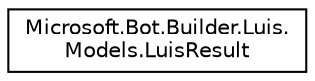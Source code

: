 digraph "Graphical Class Hierarchy"
{
  edge [fontname="Helvetica",fontsize="10",labelfontname="Helvetica",labelfontsize="10"];
  node [fontname="Helvetica",fontsize="10",shape=record];
  rankdir="LR";
  Node1 [label="Microsoft.Bot.Builder.Luis.\lModels.LuisResult",height=0.2,width=0.4,color="black", fillcolor="white", style="filled",URL="$dc/dbe/class_microsoft_1_1_bot_1_1_builder_1_1_luis_1_1_models_1_1_luis_result.html"];
}
